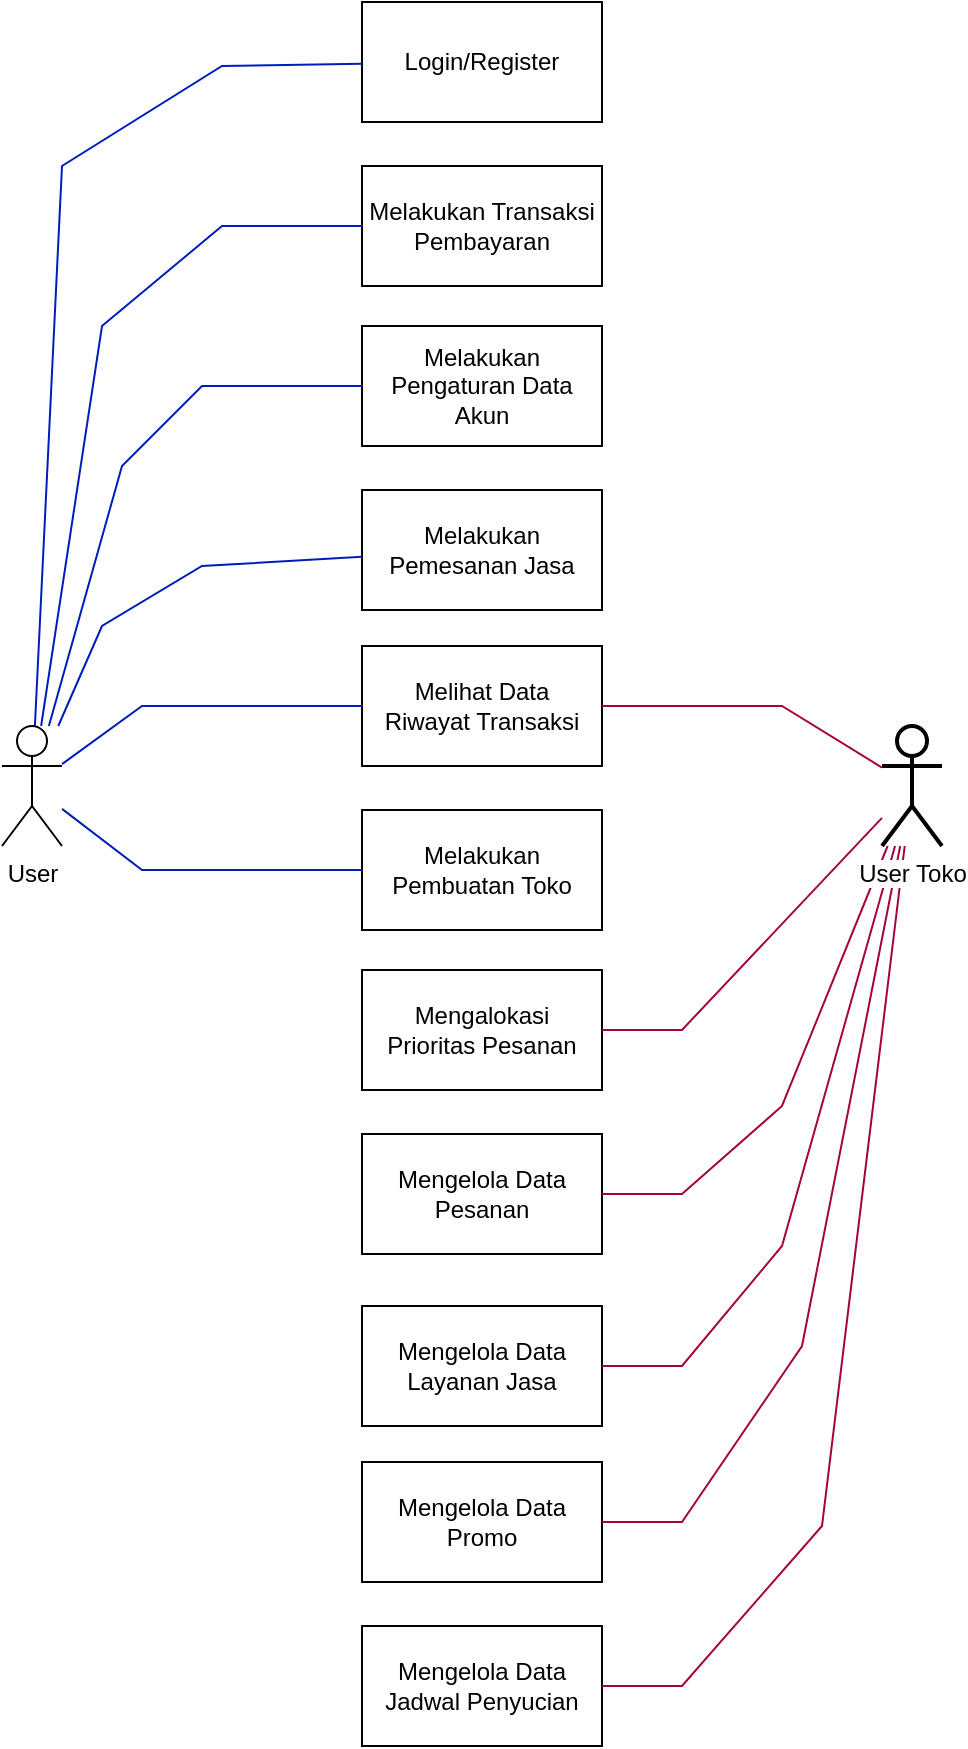<mxfile version="24.2.5" type="device">
  <diagram id="C5RBs43oDa-KdzZeNtuy" name="Page-1">
    <mxGraphModel dx="926" dy="552" grid="1" gridSize="10" guides="1" tooltips="1" connect="1" arrows="1" fold="1" page="0" pageScale="1" pageWidth="827" pageHeight="1169" math="0" shadow="0">
      <root>
        <mxCell id="WIyWlLk6GJQsqaUBKTNV-0" />
        <mxCell id="WIyWlLk6GJQsqaUBKTNV-1" parent="WIyWlLk6GJQsqaUBKTNV-0" />
        <mxCell id="3TArhonoCJizNyGvk_5B-2" value="Login/Register" style="rounded=0;whiteSpace=wrap;html=1;" vertex="1" parent="WIyWlLk6GJQsqaUBKTNV-1">
          <mxGeometry x="250" y="108" width="120" height="60" as="geometry" />
        </mxCell>
        <mxCell id="3TArhonoCJizNyGvk_5B-3" value="Melakukan Transaksi Pembayaran" style="rounded=0;whiteSpace=wrap;html=1;" vertex="1" parent="WIyWlLk6GJQsqaUBKTNV-1">
          <mxGeometry x="250" y="190" width="120" height="60" as="geometry" />
        </mxCell>
        <mxCell id="3TArhonoCJizNyGvk_5B-4" value="Melakukan Pemesanan Jasa" style="rounded=0;whiteSpace=wrap;html=1;" vertex="1" parent="WIyWlLk6GJQsqaUBKTNV-1">
          <mxGeometry x="250" y="352" width="120" height="60" as="geometry" />
        </mxCell>
        <mxCell id="3TArhonoCJizNyGvk_5B-5" value="Melakukan Pengaturan Data Akun" style="rounded=0;whiteSpace=wrap;html=1;" vertex="1" parent="WIyWlLk6GJQsqaUBKTNV-1">
          <mxGeometry x="250" y="270" width="120" height="60" as="geometry" />
        </mxCell>
        <mxCell id="3TArhonoCJizNyGvk_5B-6" value="Mengelola Data Pesanan" style="rounded=0;whiteSpace=wrap;html=1;" vertex="1" parent="WIyWlLk6GJQsqaUBKTNV-1">
          <mxGeometry x="250" y="674" width="120" height="60" as="geometry" />
        </mxCell>
        <mxCell id="3TArhonoCJizNyGvk_5B-7" value="Mengalokasi&lt;div&gt;Prioritas Pesanan&lt;/div&gt;" style="rounded=0;whiteSpace=wrap;html=1;" vertex="1" parent="WIyWlLk6GJQsqaUBKTNV-1">
          <mxGeometry x="250" y="592" width="120" height="60" as="geometry" />
        </mxCell>
        <mxCell id="3TArhonoCJizNyGvk_5B-8" value="Melakukan Pembuatan Toko" style="rounded=0;whiteSpace=wrap;html=1;" vertex="1" parent="WIyWlLk6GJQsqaUBKTNV-1">
          <mxGeometry x="250" y="512" width="120" height="60" as="geometry" />
        </mxCell>
        <mxCell id="3TArhonoCJizNyGvk_5B-9" value="Melihat Data&lt;div&gt;Riwayat Transaksi&lt;/div&gt;" style="rounded=0;whiteSpace=wrap;html=1;" vertex="1" parent="WIyWlLk6GJQsqaUBKTNV-1">
          <mxGeometry x="250" y="430" width="120" height="60" as="geometry" />
        </mxCell>
        <mxCell id="3TArhonoCJizNyGvk_5B-10" value="Mengelola Data Layanan Jasa" style="rounded=0;whiteSpace=wrap;html=1;" vertex="1" parent="WIyWlLk6GJQsqaUBKTNV-1">
          <mxGeometry x="250" y="760" width="120" height="60" as="geometry" />
        </mxCell>
        <mxCell id="3TArhonoCJizNyGvk_5B-13" value="Mengelola Data Jadwal Penyucian" style="rounded=0;whiteSpace=wrap;html=1;" vertex="1" parent="WIyWlLk6GJQsqaUBKTNV-1">
          <mxGeometry x="250" y="920" width="120" height="60" as="geometry" />
        </mxCell>
        <mxCell id="3TArhonoCJizNyGvk_5B-14" value="Mengelola Data Promo" style="rounded=0;whiteSpace=wrap;html=1;" vertex="1" parent="WIyWlLk6GJQsqaUBKTNV-1">
          <mxGeometry x="250" y="838" width="120" height="60" as="geometry" />
        </mxCell>
        <mxCell id="3TArhonoCJizNyGvk_5B-15" value="" style="endArrow=none;html=1;rounded=0;strokeColor=#001DBC;fillColor=#0050ef;" edge="1" parent="WIyWlLk6GJQsqaUBKTNV-1" source="3TArhonoCJizNyGvk_5B-0" target="3TArhonoCJizNyGvk_5B-2">
          <mxGeometry width="50" height="50" relative="1" as="geometry">
            <mxPoint x="-90" y="450" as="sourcePoint" />
            <mxPoint x="162.67" y="210" as="targetPoint" />
            <Array as="points">
              <mxPoint x="100" y="190" />
              <mxPoint x="180" y="140" />
            </Array>
          </mxGeometry>
        </mxCell>
        <mxCell id="3TArhonoCJizNyGvk_5B-16" value="" style="endArrow=none;html=1;rounded=0;strokeColor=#A50040;fillColor=#d80073;" edge="1" parent="WIyWlLk6GJQsqaUBKTNV-1" source="3TArhonoCJizNyGvk_5B-9" target="3TArhonoCJizNyGvk_5B-1">
          <mxGeometry width="50" height="50" relative="1" as="geometry">
            <mxPoint x="350" y="807" as="sourcePoint" />
            <mxPoint x="593" y="400" as="targetPoint" />
            <Array as="points">
              <mxPoint x="460" y="460" />
            </Array>
          </mxGeometry>
        </mxCell>
        <mxCell id="3TArhonoCJizNyGvk_5B-17" value="" style="endArrow=none;html=1;rounded=0;strokeColor=#001DBC;fillColor=#0050ef;" edge="1" parent="WIyWlLk6GJQsqaUBKTNV-1" source="3TArhonoCJizNyGvk_5B-0" target="3TArhonoCJizNyGvk_5B-3">
          <mxGeometry width="50" height="50" relative="1" as="geometry">
            <mxPoint x="-80" y="460" as="sourcePoint" />
            <mxPoint x="172.67" y="220" as="targetPoint" />
            <Array as="points">
              <mxPoint x="120" y="270" />
              <mxPoint x="180" y="220" />
            </Array>
          </mxGeometry>
        </mxCell>
        <mxCell id="3TArhonoCJizNyGvk_5B-18" value="" style="endArrow=none;html=1;rounded=0;strokeColor=#001DBC;fillColor=#0050ef;" edge="1" parent="WIyWlLk6GJQsqaUBKTNV-1" source="3TArhonoCJizNyGvk_5B-0" target="3TArhonoCJizNyGvk_5B-5">
          <mxGeometry width="50" height="50" relative="1" as="geometry">
            <mxPoint x="-70" y="470" as="sourcePoint" />
            <mxPoint x="182.67" y="230" as="targetPoint" />
            <Array as="points">
              <mxPoint x="130" y="340" />
              <mxPoint x="170" y="300" />
            </Array>
          </mxGeometry>
        </mxCell>
        <mxCell id="3TArhonoCJizNyGvk_5B-19" value="" style="endArrow=none;html=1;rounded=0;strokeColor=#001DBC;fillColor=#0050ef;" edge="1" parent="WIyWlLk6GJQsqaUBKTNV-1" source="3TArhonoCJizNyGvk_5B-0" target="3TArhonoCJizNyGvk_5B-4">
          <mxGeometry width="50" height="50" relative="1" as="geometry">
            <mxPoint x="-60" y="480" as="sourcePoint" />
            <mxPoint x="192.67" y="240" as="targetPoint" />
            <Array as="points">
              <mxPoint x="120" y="420" />
              <mxPoint x="170" y="390" />
            </Array>
          </mxGeometry>
        </mxCell>
        <mxCell id="3TArhonoCJizNyGvk_5B-20" value="" style="endArrow=none;html=1;rounded=0;strokeColor=#001DBC;fillColor=#0050ef;" edge="1" parent="WIyWlLk6GJQsqaUBKTNV-1" source="3TArhonoCJizNyGvk_5B-0" target="3TArhonoCJizNyGvk_5B-9">
          <mxGeometry width="50" height="50" relative="1" as="geometry">
            <mxPoint x="104" y="480" as="sourcePoint" />
            <mxPoint x="260" y="392" as="targetPoint" />
            <Array as="points">
              <mxPoint x="140" y="460" />
            </Array>
          </mxGeometry>
        </mxCell>
        <mxCell id="3TArhonoCJizNyGvk_5B-21" value="" style="endArrow=none;html=1;rounded=0;strokeColor=#001DBC;fillColor=#0050ef;" edge="1" parent="WIyWlLk6GJQsqaUBKTNV-1" source="3TArhonoCJizNyGvk_5B-0" target="3TArhonoCJizNyGvk_5B-8">
          <mxGeometry width="50" height="50" relative="1" as="geometry">
            <mxPoint x="110" y="499" as="sourcePoint" />
            <mxPoint x="260" y="470" as="targetPoint" />
            <Array as="points">
              <mxPoint x="140" y="542" />
            </Array>
          </mxGeometry>
        </mxCell>
        <mxCell id="3TArhonoCJizNyGvk_5B-22" value="" style="endArrow=none;html=1;rounded=0;strokeColor=#A50040;fillColor=#d80073;" edge="1" parent="WIyWlLk6GJQsqaUBKTNV-1" source="3TArhonoCJizNyGvk_5B-7" target="3TArhonoCJizNyGvk_5B-1">
          <mxGeometry width="50" height="50" relative="1" as="geometry">
            <mxPoint x="380" y="470" as="sourcePoint" />
            <mxPoint x="520" y="501" as="targetPoint" />
            <Array as="points">
              <mxPoint x="410" y="622" />
            </Array>
          </mxGeometry>
        </mxCell>
        <mxCell id="3TArhonoCJizNyGvk_5B-23" value="" style="endArrow=none;html=1;rounded=0;strokeColor=#A50040;fillColor=#d80073;" edge="1" parent="WIyWlLk6GJQsqaUBKTNV-1" source="3TArhonoCJizNyGvk_5B-6" target="3TArhonoCJizNyGvk_5B-1">
          <mxGeometry width="50" height="50" relative="1" as="geometry">
            <mxPoint x="380" y="632" as="sourcePoint" />
            <mxPoint x="520" y="538" as="targetPoint" />
            <Array as="points">
              <mxPoint x="410" y="704" />
              <mxPoint x="460" y="660" />
            </Array>
          </mxGeometry>
        </mxCell>
        <mxCell id="3TArhonoCJizNyGvk_5B-24" value="" style="endArrow=none;html=1;rounded=0;strokeColor=#A50040;fillColor=#d80073;" edge="1" parent="WIyWlLk6GJQsqaUBKTNV-1" source="3TArhonoCJizNyGvk_5B-10" target="3TArhonoCJizNyGvk_5B-1">
          <mxGeometry width="50" height="50" relative="1" as="geometry">
            <mxPoint x="390" y="642" as="sourcePoint" />
            <mxPoint x="530" y="548" as="targetPoint" />
            <Array as="points">
              <mxPoint x="410" y="790" />
              <mxPoint x="460" y="730" />
            </Array>
          </mxGeometry>
        </mxCell>
        <mxCell id="3TArhonoCJizNyGvk_5B-25" value="" style="endArrow=none;html=1;rounded=0;strokeColor=#A50040;fillColor=#d80073;" edge="1" parent="WIyWlLk6GJQsqaUBKTNV-1" source="3TArhonoCJizNyGvk_5B-14" target="3TArhonoCJizNyGvk_5B-1">
          <mxGeometry width="50" height="50" relative="1" as="geometry">
            <mxPoint x="400" y="652" as="sourcePoint" />
            <mxPoint x="540" y="558" as="targetPoint" />
            <Array as="points">
              <mxPoint x="410" y="868" />
              <mxPoint x="470" y="780" />
            </Array>
          </mxGeometry>
        </mxCell>
        <mxCell id="3TArhonoCJizNyGvk_5B-26" value="" style="endArrow=none;html=1;rounded=0;strokeColor=#A50040;fillColor=#d80073;" edge="1" parent="WIyWlLk6GJQsqaUBKTNV-1" source="3TArhonoCJizNyGvk_5B-13" target="3TArhonoCJizNyGvk_5B-1">
          <mxGeometry width="50" height="50" relative="1" as="geometry">
            <mxPoint x="380" y="878" as="sourcePoint" />
            <mxPoint x="528" y="540" as="targetPoint" />
            <Array as="points">
              <mxPoint x="410" y="950" />
              <mxPoint x="480" y="870" />
            </Array>
          </mxGeometry>
        </mxCell>
        <mxCell id="3TArhonoCJizNyGvk_5B-1" value="User Toko" style="shape=umlActor;verticalLabelPosition=bottom;verticalAlign=top;html=1;outlineConnect=0;noLabel=0;container=0;labelBackgroundColor=default;spacing=2;strokeWidth=2;" vertex="1" parent="WIyWlLk6GJQsqaUBKTNV-1">
          <mxGeometry x="510" y="470" width="30" height="60" as="geometry" />
        </mxCell>
        <mxCell id="3TArhonoCJizNyGvk_5B-0" value="User" style="shape=umlActor;verticalLabelPosition=bottom;verticalAlign=top;html=1;outlineConnect=0;labelBackgroundColor=default;" vertex="1" parent="WIyWlLk6GJQsqaUBKTNV-1">
          <mxGeometry x="70" y="470" width="30" height="60" as="geometry" />
        </mxCell>
      </root>
    </mxGraphModel>
  </diagram>
</mxfile>
